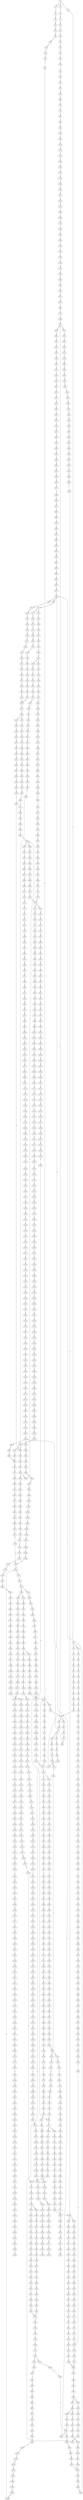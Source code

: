 strict digraph  {
	S0 -> S1 [ label = A ];
	S0 -> S2 [ label = T ];
	S0 -> S3 [ label = C ];
	S1 -> S4 [ label = A ];
	S2 -> S5 [ label = A ];
	S3 -> S6 [ label = T ];
	S4 -> S7 [ label = G ];
	S5 -> S8 [ label = C ];
	S6 -> S9 [ label = T ];
	S6 -> S10 [ label = C ];
	S7 -> S11 [ label = A ];
	S8 -> S12 [ label = C ];
	S9 -> S13 [ label = C ];
	S10 -> S14 [ label = C ];
	S11 -> S15 [ label = C ];
	S12 -> S16 [ label = T ];
	S13 -> S17 [ label = G ];
	S14 -> S18 [ label = G ];
	S15 -> S19 [ label = C ];
	S16 -> S20 [ label = G ];
	S17 -> S21 [ label = G ];
	S18 -> S22 [ label = T ];
	S19 -> S23 [ label = T ];
	S20 -> S24 [ label = T ];
	S21 -> S25 [ label = T ];
	S22 -> S26 [ label = T ];
	S23 -> S27 [ label = T ];
	S24 -> S28 [ label = C ];
	S25 -> S29 [ label = C ];
	S26 -> S30 [ label = C ];
	S27 -> S31 [ label = T ];
	S28 -> S32 [ label = C ];
	S29 -> S33 [ label = C ];
	S30 -> S34 [ label = C ];
	S31 -> S35 [ label = T ];
	S32 -> S36 [ label = T ];
	S33 -> S37 [ label = T ];
	S34 -> S38 [ label = T ];
	S35 -> S39 [ label = T ];
	S36 -> S40 [ label = T ];
	S37 -> S41 [ label = T ];
	S38 -> S42 [ label = T ];
	S39 -> S43 [ label = G ];
	S40 -> S44 [ label = G ];
	S41 -> S45 [ label = G ];
	S42 -> S46 [ label = A ];
	S43 -> S47 [ label = A ];
	S44 -> S48 [ label = A ];
	S44 -> S49 [ label = T ];
	S45 -> S50 [ label = A ];
	S46 -> S51 [ label = A ];
	S47 -> S52 [ label = A ];
	S48 -> S53 [ label = A ];
	S49 -> S54 [ label = A ];
	S50 -> S55 [ label = A ];
	S51 -> S56 [ label = A ];
	S52 -> S57 [ label = C ];
	S53 -> S58 [ label = C ];
	S54 -> S59 [ label = G ];
	S55 -> S58 [ label = C ];
	S56 -> S60 [ label = C ];
	S57 -> S61 [ label = A ];
	S58 -> S62 [ label = T ];
	S58 -> S63 [ label = A ];
	S59 -> S64 [ label = G ];
	S60 -> S65 [ label = A ];
	S61 -> S66 [ label = G ];
	S62 -> S67 [ label = T ];
	S63 -> S68 [ label = G ];
	S64 -> S69 [ label = A ];
	S65 -> S70 [ label = G ];
	S66 -> S71 [ label = T ];
	S67 -> S72 [ label = C ];
	S68 -> S73 [ label = G ];
	S69 -> S74 [ label = G ];
	S70 -> S75 [ label = G ];
	S71 -> S76 [ label = T ];
	S72 -> S77 [ label = A ];
	S73 -> S78 [ label = G ];
	S73 -> S79 [ label = T ];
	S74 -> S80 [ label = A ];
	S75 -> S81 [ label = T ];
	S76 -> S82 [ label = G ];
	S77 -> S83 [ label = A ];
	S78 -> S84 [ label = T ];
	S79 -> S85 [ label = C ];
	S80 -> S86 [ label = G ];
	S81 -> S87 [ label = C ];
	S82 -> S88 [ label = A ];
	S83 -> S89 [ label = C ];
	S84 -> S90 [ label = C ];
	S85 -> S91 [ label = C ];
	S86 -> S92 [ label = G ];
	S87 -> S93 [ label = T ];
	S88 -> S94 [ label = C ];
	S89 -> S95 [ label = C ];
	S89 -> S96 [ label = T ];
	S90 -> S97 [ label = C ];
	S91 -> S98 [ label = C ];
	S92 -> S99 [ label = T ];
	S93 -> S100 [ label = C ];
	S94 -> S101 [ label = T ];
	S95 -> S102 [ label = G ];
	S96 -> S103 [ label = G ];
	S97 -> S104 [ label = G ];
	S98 -> S105 [ label = T ];
	S99 -> S106 [ label = C ];
	S100 -> S107 [ label = T ];
	S101 -> S108 [ label = G ];
	S102 -> S109 [ label = G ];
	S103 -> S110 [ label = G ];
	S103 -> S111 [ label = C ];
	S104 -> S112 [ label = C ];
	S105 -> S113 [ label = T ];
	S106 -> S114 [ label = C ];
	S107 -> S115 [ label = C ];
	S108 -> S116 [ label = T ];
	S109 -> S117 [ label = C ];
	S110 -> S118 [ label = C ];
	S111 -> S119 [ label = C ];
	S112 -> S120 [ label = C ];
	S113 -> S121 [ label = C ];
	S114 -> S122 [ label = C ];
	S115 -> S123 [ label = C ];
	S116 -> S124 [ label = A ];
	S117 -> S125 [ label = C ];
	S118 -> S126 [ label = C ];
	S119 -> S127 [ label = C ];
	S120 -> S128 [ label = G ];
	S121 -> S129 [ label = T ];
	S121 -> S130 [ label = G ];
	S122 -> S131 [ label = A ];
	S122 -> S132 [ label = G ];
	S123 -> S133 [ label = G ];
	S124 -> S134 [ label = C ];
	S125 -> S135 [ label = C ];
	S126 -> S136 [ label = C ];
	S127 -> S137 [ label = T ];
	S128 -> S138 [ label = C ];
	S128 -> S139 [ label = G ];
	S129 -> S140 [ label = C ];
	S130 -> S141 [ label = C ];
	S131 -> S142 [ label = G ];
	S132 -> S143 [ label = G ];
	S133 -> S144 [ label = T ];
	S134 -> S145 [ label = A ];
	S135 -> S146 [ label = A ];
	S136 -> S147 [ label = A ];
	S137 -> S148 [ label = A ];
	S138 -> S149 [ label = A ];
	S139 -> S150 [ label = A ];
	S140 -> S151 [ label = G ];
	S141 -> S152 [ label = A ];
	S142 -> S153 [ label = A ];
	S143 -> S154 [ label = A ];
	S144 -> S155 [ label = A ];
	S145 -> S156 [ label = C ];
	S146 -> S157 [ label = G ];
	S147 -> S158 [ label = G ];
	S148 -> S159 [ label = G ];
	S149 -> S160 [ label = C ];
	S150 -> S161 [ label = A ];
	S151 -> S162 [ label = T ];
	S152 -> S163 [ label = C ];
	S153 -> S164 [ label = G ];
	S154 -> S165 [ label = G ];
	S155 -> S166 [ label = C ];
	S156 -> S167 [ label = T ];
	S157 -> S168 [ label = T ];
	S158 -> S169 [ label = G ];
	S159 -> S170 [ label = G ];
	S160 -> S171 [ label = G ];
	S161 -> S172 [ label = C ];
	S162 -> S173 [ label = A ];
	S163 -> S174 [ label = G ];
	S164 -> S175 [ label = C ];
	S165 -> S176 [ label = G ];
	S166 -> S177 [ label = A ];
	S167 -> S178 [ label = T ];
	S168 -> S179 [ label = T ];
	S169 -> S180 [ label = T ];
	S170 -> S181 [ label = T ];
	S171 -> S182 [ label = C ];
	S172 -> S183 [ label = T ];
	S173 -> S184 [ label = C ];
	S174 -> S185 [ label = T ];
	S175 -> S186 [ label = C ];
	S176 -> S187 [ label = C ];
	S177 -> S188 [ label = T ];
	S178 -> S189 [ label = G ];
	S179 -> S190 [ label = G ];
	S180 -> S191 [ label = G ];
	S181 -> S192 [ label = G ];
	S182 -> S193 [ label = G ];
	S183 -> S194 [ label = G ];
	S184 -> S195 [ label = G ];
	S185 -> S196 [ label = G ];
	S186 -> S197 [ label = A ];
	S187 -> S198 [ label = G ];
	S188 -> S199 [ label = G ];
	S189 -> S200 [ label = G ];
	S190 -> S201 [ label = T ];
	S191 -> S202 [ label = C ];
	S191 -> S203 [ label = G ];
	S192 -> S204 [ label = T ];
	S193 -> S205 [ label = C ];
	S194 -> S206 [ label = C ];
	S195 -> S207 [ label = G ];
	S196 -> S208 [ label = G ];
	S197 -> S209 [ label = C ];
	S198 -> S210 [ label = T ];
	S199 -> S211 [ label = G ];
	S200 -> S212 [ label = A ];
	S201 -> S213 [ label = G ];
	S202 -> S214 [ label = G ];
	S203 -> S215 [ label = G ];
	S204 -> S216 [ label = G ];
	S205 -> S217 [ label = A ];
	S206 -> S218 [ label = A ];
	S207 -> S219 [ label = C ];
	S208 -> S220 [ label = C ];
	S209 -> S221 [ label = G ];
	S210 -> S222 [ label = G ];
	S211 -> S223 [ label = C ];
	S212 -> S224 [ label = G ];
	S213 -> S225 [ label = C ];
	S214 -> S226 [ label = C ];
	S215 -> S227 [ label = C ];
	S216 -> S228 [ label = C ];
	S217 -> S229 [ label = G ];
	S218 -> S230 [ label = A ];
	S219 -> S231 [ label = T ];
	S220 -> S232 [ label = G ];
	S221 -> S233 [ label = G ];
	S222 -> S234 [ label = G ];
	S223 -> S235 [ label = G ];
	S224 -> S236 [ label = A ];
	S225 -> S237 [ label = G ];
	S226 -> S238 [ label = G ];
	S227 -> S239 [ label = T ];
	S228 -> S240 [ label = G ];
	S229 -> S241 [ label = C ];
	S230 -> S242 [ label = C ];
	S231 -> S243 [ label = A ];
	S232 -> S244 [ label = T ];
	S233 -> S245 [ label = T ];
	S234 -> S246 [ label = T ];
	S235 -> S247 [ label = C ];
	S236 -> S248 [ label = C ];
	S237 -> S249 [ label = T ];
	S238 -> S250 [ label = T ];
	S239 -> S251 [ label = T ];
	S240 -> S252 [ label = T ];
	S241 -> S253 [ label = C ];
	S242 -> S254 [ label = C ];
	S243 -> S255 [ label = C ];
	S244 -> S256 [ label = C ];
	S245 -> S257 [ label = T ];
	S246 -> S258 [ label = A ];
	S247 -> S259 [ label = C ];
	S248 -> S260 [ label = C ];
	S249 -> S261 [ label = C ];
	S250 -> S262 [ label = C ];
	S251 -> S263 [ label = C ];
	S252 -> S264 [ label = C ];
	S253 -> S265 [ label = G ];
	S254 -> S266 [ label = A ];
	S255 -> S267 [ label = T ];
	S256 -> S268 [ label = C ];
	S257 -> S269 [ label = A ];
	S258 -> S270 [ label = T ];
	S259 -> S271 [ label = C ];
	S260 -> S272 [ label = C ];
	S261 -> S273 [ label = G ];
	S262 -> S274 [ label = G ];
	S263 -> S275 [ label = G ];
	S264 -> S276 [ label = G ];
	S265 -> S277 [ label = G ];
	S266 -> S278 [ label = G ];
	S267 -> S279 [ label = G ];
	S268 -> S280 [ label = C ];
	S269 -> S281 [ label = C ];
	S270 -> S282 [ label = G ];
	S271 -> S283 [ label = C ];
	S272 -> S284 [ label = C ];
	S273 -> S285 [ label = A ];
	S274 -> S286 [ label = T ];
	S275 -> S287 [ label = A ];
	S276 -> S285 [ label = A ];
	S277 -> S288 [ label = C ];
	S277 -> S289 [ label = T ];
	S278 -> S290 [ label = A ];
	S279 -> S291 [ label = G ];
	S280 -> S292 [ label = C ];
	S281 -> S293 [ label = T ];
	S282 -> S294 [ label = A ];
	S283 -> S295 [ label = C ];
	S284 -> S296 [ label = C ];
	S285 -> S297 [ label = A ];
	S286 -> S298 [ label = G ];
	S287 -> S299 [ label = A ];
	S288 -> S300 [ label = A ];
	S289 -> S301 [ label = G ];
	S290 -> S302 [ label = A ];
	S291 -> S303 [ label = T ];
	S292 -> S304 [ label = A ];
	S293 -> S305 [ label = G ];
	S294 -> S306 [ label = G ];
	S295 -> S307 [ label = A ];
	S296 -> S308 [ label = C ];
	S297 -> S309 [ label = C ];
	S298 -> S310 [ label = C ];
	S299 -> S311 [ label = C ];
	S300 -> S312 [ label = C ];
	S301 -> S313 [ label = G ];
	S302 -> S314 [ label = C ];
	S303 -> S315 [ label = G ];
	S304 -> S316 [ label = C ];
	S305 -> S317 [ label = C ];
	S306 -> S318 [ label = C ];
	S307 -> S319 [ label = C ];
	S308 -> S320 [ label = T ];
	S309 -> S321 [ label = C ];
	S309 -> S322 [ label = A ];
	S310 -> S323 [ label = A ];
	S311 -> S324 [ label = A ];
	S312 -> S325 [ label = T ];
	S313 -> S326 [ label = A ];
	S314 -> S327 [ label = A ];
	S315 -> S328 [ label = C ];
	S316 -> S329 [ label = T ];
	S317 -> S330 [ label = A ];
	S318 -> S331 [ label = G ];
	S319 -> S332 [ label = T ];
	S320 -> S333 [ label = T ];
	S321 -> S334 [ label = T ];
	S322 -> S335 [ label = C ];
	S323 -> S336 [ label = T ];
	S324 -> S337 [ label = C ];
	S325 -> S338 [ label = T ];
	S326 -> S339 [ label = A ];
	S327 -> S340 [ label = G ];
	S328 -> S341 [ label = T ];
	S329 -> S342 [ label = T ];
	S330 -> S343 [ label = G ];
	S331 -> S344 [ label = G ];
	S332 -> S345 [ label = T ];
	S333 -> S346 [ label = C ];
	S334 -> S347 [ label = T ];
	S335 -> S348 [ label = C ];
	S336 -> S349 [ label = C ];
	S337 -> S350 [ label = G ];
	S338 -> S351 [ label = C ];
	S339 -> S352 [ label = G ];
	S340 -> S353 [ label = C ];
	S341 -> S354 [ label = A ];
	S342 -> S355 [ label = G ];
	S343 -> S356 [ label = A ];
	S344 -> S357 [ label = T ];
	S345 -> S358 [ label = T ];
	S346 -> S359 [ label = A ];
	S347 -> S360 [ label = C ];
	S348 -> S361 [ label = C ];
	S349 -> S362 [ label = C ];
	S350 -> S363 [ label = C ];
	S351 -> S364 [ label = A ];
	S352 -> S365 [ label = A ];
	S353 -> S366 [ label = C ];
	S354 -> S367 [ label = C ];
	S355 -> S368 [ label = A ];
	S356 -> S369 [ label = C ];
	S357 -> S370 [ label = C ];
	S358 -> S371 [ label = A ];
	S359 -> S372 [ label = G ];
	S360 -> S373 [ label = G ];
	S361 -> S374 [ label = G ];
	S362 -> S375 [ label = G ];
	S363 -> S376 [ label = G ];
	S364 -> S377 [ label = G ];
	S365 -> S378 [ label = A ];
	S366 -> S379 [ label = G ];
	S367 -> S380 [ label = T ];
	S368 -> S381 [ label = G ];
	S369 -> S382 [ label = G ];
	S370 -> S383 [ label = G ];
	S371 -> S384 [ label = G ];
	S372 -> S385 [ label = A ];
	S373 -> S386 [ label = T ];
	S374 -> S387 [ label = T ];
	S375 -> S388 [ label = C ];
	S376 -> S389 [ label = C ];
	S377 -> S390 [ label = C ];
	S378 -> S391 [ label = C ];
	S379 -> S392 [ label = T ];
	S380 -> S393 [ label = G ];
	S381 -> S394 [ label = C ];
	S382 -> S395 [ label = G ];
	S383 -> S396 [ label = C ];
	S384 -> S397 [ label = C ];
	S385 -> S398 [ label = G ];
	S386 -> S399 [ label = A ];
	S387 -> S400 [ label = A ];
	S388 -> S401 [ label = A ];
	S389 -> S402 [ label = A ];
	S390 -> S403 [ label = C ];
	S391 -> S404 [ label = G ];
	S392 -> S405 [ label = C ];
	S393 -> S406 [ label = T ];
	S394 -> S407 [ label = C ];
	S395 -> S408 [ label = A ];
	S396 -> S409 [ label = A ];
	S397 -> S410 [ label = C ];
	S398 -> S411 [ label = G ];
	S399 -> S412 [ label = C ];
	S400 -> S413 [ label = C ];
	S401 -> S414 [ label = C ];
	S402 -> S415 [ label = C ];
	S403 -> S416 [ label = G ];
	S404 -> S417 [ label = G ];
	S405 -> S418 [ label = C ];
	S406 -> S419 [ label = A ];
	S407 -> S420 [ label = G ];
	S408 -> S421 [ label = C ];
	S409 -> S422 [ label = C ];
	S410 -> S423 [ label = G ];
	S411 -> S424 [ label = T ];
	S412 -> S425 [ label = T ];
	S413 -> S426 [ label = G ];
	S414 -> S427 [ label = G ];
	S415 -> S428 [ label = G ];
	S416 -> S429 [ label = C ];
	S417 -> S430 [ label = C ];
	S418 -> S431 [ label = T ];
	S419 -> S432 [ label = A ];
	S420 -> S433 [ label = C ];
	S421 -> S434 [ label = A ];
	S422 -> S435 [ label = G ];
	S423 -> S436 [ label = T ];
	S424 -> S437 [ label = C ];
	S425 -> S438 [ label = T ];
	S426 -> S439 [ label = T ];
	S427 -> S440 [ label = T ];
	S428 -> S441 [ label = T ];
	S429 -> S442 [ label = C ];
	S430 -> S443 [ label = A ];
	S431 -> S444 [ label = C ];
	S432 -> S445 [ label = C ];
	S433 -> S446 [ label = C ];
	S434 -> S447 [ label = C ];
	S435 -> S448 [ label = C ];
	S436 -> S449 [ label = C ];
	S437 -> S450 [ label = C ];
	S438 -> S451 [ label = C ];
	S439 -> S452 [ label = C ];
	S440 -> S453 [ label = C ];
	S441 -> S454 [ label = C ];
	S442 -> S455 [ label = C ];
	S443 -> S456 [ label = C ];
	S444 -> S457 [ label = T ];
	S445 -> S458 [ label = A ];
	S446 -> S459 [ label = C ];
	S447 -> S460 [ label = A ];
	S448 -> S461 [ label = G ];
	S449 -> S462 [ label = C ];
	S450 -> S463 [ label = C ];
	S451 -> S464 [ label = A ];
	S452 -> S465 [ label = C ];
	S453 -> S466 [ label = G ];
	S454 -> S467 [ label = C ];
	S455 -> S468 [ label = C ];
	S456 -> S469 [ label = C ];
	S456 -> S470 [ label = T ];
	S457 -> S471 [ label = G ];
	S458 -> S472 [ label = C ];
	S459 -> S473 [ label = C ];
	S460 -> S474 [ label = C ];
	S461 -> S475 [ label = C ];
	S462 -> S476 [ label = C ];
	S463 -> S477 [ label = T ];
	S464 -> S478 [ label = A ];
	S465 -> S479 [ label = A ];
	S466 -> S480 [ label = A ];
	S467 -> S481 [ label = A ];
	S468 -> S482 [ label = T ];
	S469 -> S483 [ label = G ];
	S470 -> S484 [ label = G ];
	S471 -> S485 [ label = T ];
	S472 -> S486 [ label = A ];
	S473 -> S482 [ label = T ];
	S474 -> S487 [ label = C ];
	S475 -> S488 [ label = G ];
	S476 -> S489 [ label = A ];
	S477 -> S490 [ label = T ];
	S478 -> S491 [ label = G ];
	S479 -> S492 [ label = G ];
	S480 -> S493 [ label = G ];
	S481 -> S494 [ label = G ];
	S482 -> S495 [ label = T ];
	S482 -> S496 [ label = C ];
	S483 -> S497 [ label = G ];
	S484 -> S498 [ label = G ];
	S485 -> S499 [ label = C ];
	S486 -> S500 [ label = C ];
	S487 -> S501 [ label = T ];
	S488 -> S502 [ label = G ];
	S489 -> S503 [ label = C ];
	S490 -> S121 [ label = C ];
	S491 -> S504 [ label = C ];
	S492 -> S505 [ label = C ];
	S493 -> S506 [ label = C ];
	S494 -> S507 [ label = C ];
	S495 -> S508 [ label = C ];
	S496 -> S509 [ label = C ];
	S497 -> S510 [ label = G ];
	S498 -> S511 [ label = G ];
	S499 -> S512 [ label = G ];
	S500 -> S513 [ label = G ];
	S501 -> S514 [ label = C ];
	S502 -> S515 [ label = C ];
	S503 -> S516 [ label = C ];
	S504 -> S517 [ label = G ];
	S505 -> S518 [ label = G ];
	S506 -> S519 [ label = G ];
	S507 -> S520 [ label = T ];
	S507 -> S518 [ label = G ];
	S508 -> S521 [ label = A ];
	S509 -> S522 [ label = A ];
	S510 -> S523 [ label = A ];
	S511 -> S524 [ label = A ];
	S512 -> S525 [ label = T ];
	S513 -> S526 [ label = C ];
	S514 -> S527 [ label = T ];
	S515 -> S528 [ label = T ];
	S516 -> S529 [ label = A ];
	S517 -> S530 [ label = A ];
	S518 -> S531 [ label = A ];
	S519 -> S532 [ label = A ];
	S520 -> S533 [ label = T ];
	S521 -> S534 [ label = C ];
	S522 -> S535 [ label = C ];
	S523 -> S536 [ label = A ];
	S524 -> S537 [ label = A ];
	S525 -> S538 [ label = G ];
	S526 -> S539 [ label = T ];
	S527 -> S540 [ label = A ];
	S528 -> S541 [ label = G ];
	S529 -> S542 [ label = C ];
	S530 -> S543 [ label = G ];
	S531 -> S544 [ label = G ];
	S532 -> S545 [ label = G ];
	S533 -> S546 [ label = C ];
	S534 -> S547 [ label = G ];
	S535 -> S548 [ label = C ];
	S536 -> S549 [ label = T ];
	S537 -> S550 [ label = C ];
	S538 -> S551 [ label = G ];
	S539 -> S552 [ label = C ];
	S540 -> S553 [ label = G ];
	S541 -> S554 [ label = G ];
	S542 -> S555 [ label = C ];
	S543 -> S556 [ label = T ];
	S544 -> S557 [ label = T ];
	S545 -> S558 [ label = T ];
	S546 -> S559 [ label = A ];
	S547 -> S560 [ label = C ];
	S548 -> S561 [ label = C ];
	S549 -> S562 [ label = T ];
	S550 -> S563 [ label = T ];
	S551 -> S564 [ label = T ];
	S552 -> S565 [ label = C ];
	S553 -> S566 [ label = A ];
	S554 -> S567 [ label = A ];
	S555 -> S568 [ label = G ];
	S556 -> S569 [ label = C ];
	S557 -> S570 [ label = C ];
	S558 -> S571 [ label = C ];
	S559 -> S572 [ label = C ];
	S560 -> S573 [ label = T ];
	S561 -> S574 [ label = G ];
	S562 -> S575 [ label = G ];
	S563 -> S576 [ label = G ];
	S564 -> S577 [ label = A ];
	S565 -> S578 [ label = T ];
	S566 -> S579 [ label = A ];
	S567 -> S580 [ label = A ];
	S568 -> S581 [ label = A ];
	S569 -> S582 [ label = C ];
	S570 -> S583 [ label = C ];
	S570 -> S584 [ label = T ];
	S571 -> S585 [ label = G ];
	S572 -> S586 [ label = G ];
	S573 -> S587 [ label = C ];
	S574 -> S588 [ label = C ];
	S575 -> S589 [ label = A ];
	S576 -> S590 [ label = G ];
	S578 -> S591 [ label = A ];
	S579 -> S592 [ label = C ];
	S580 -> S593 [ label = T ];
	S581 -> S594 [ label = T ];
	S582 -> S595 [ label = C ];
	S583 -> S595 [ label = C ];
	S584 -> S596 [ label = C ];
	S585 -> S597 [ label = A ];
	S586 -> S598 [ label = C ];
	S587 -> S599 [ label = C ];
	S588 -> S600 [ label = C ];
	S589 -> S601 [ label = A ];
	S590 -> S602 [ label = A ];
	S591 -> S603 [ label = G ];
	S592 -> S604 [ label = G ];
	S593 -> S605 [ label = G ];
	S594 -> S606 [ label = C ];
	S595 -> S607 [ label = T ];
	S595 -> S608 [ label = G ];
	S596 -> S609 [ label = G ];
	S597 -> S610 [ label = A ];
	S598 -> S611 [ label = C ];
	S599 -> S612 [ label = G ];
	S600 -> S613 [ label = G ];
	S601 -> S614 [ label = C ];
	S602 -> S615 [ label = C ];
	S603 -> S616 [ label = A ];
	S604 -> S617 [ label = A ];
	S605 -> S618 [ label = G ];
	S606 -> S619 [ label = G ];
	S607 -> S620 [ label = C ];
	S608 -> S621 [ label = C ];
	S609 -> S622 [ label = T ];
	S610 -> S623 [ label = C ];
	S611 -> S624 [ label = C ];
	S612 -> S625 [ label = G ];
	S613 -> S626 [ label = G ];
	S614 -> S627 [ label = C ];
	S615 -> S628 [ label = C ];
	S616 -> S629 [ label = A ];
	S617 -> S630 [ label = G ];
	S618 -> S631 [ label = G ];
	S619 -> S632 [ label = G ];
	S620 -> S633 [ label = C ];
	S621 -> S634 [ label = C ];
	S622 -> S635 [ label = C ];
	S623 -> S636 [ label = C ];
	S624 -> S637 [ label = T ];
	S625 -> S638 [ label = T ];
	S626 -> S639 [ label = T ];
	S627 -> S640 [ label = C ];
	S628 -> S641 [ label = C ];
	S629 -> S642 [ label = C ];
	S630 -> S643 [ label = G ];
	S631 -> S644 [ label = G ];
	S632 -> S645 [ label = T ];
	S633 -> S646 [ label = G ];
	S634 -> S647 [ label = T ];
	S635 -> S648 [ label = T ];
	S636 -> S649 [ label = T ];
	S637 -> S650 [ label = T ];
	S638 -> S651 [ label = T ];
	S639 -> S652 [ label = C ];
	S640 -> S653 [ label = G ];
	S641 -> S654 [ label = G ];
	S642 -> S655 [ label = T ];
	S643 -> S656 [ label = T ];
	S644 -> S657 [ label = T ];
	S645 -> S658 [ label = T ];
	S646 -> S659 [ label = G ];
	S647 -> S660 [ label = G ];
	S648 -> S661 [ label = G ];
	S649 -> S662 [ label = G ];
	S650 -> S663 [ label = C ];
	S651 -> S664 [ label = G ];
	S652 -> S665 [ label = C ];
	S653 -> S666 [ label = T ];
	S654 -> S667 [ label = T ];
	S655 -> S668 [ label = T ];
	S656 -> S669 [ label = G ];
	S657 -> S670 [ label = C ];
	S658 -> S671 [ label = C ];
	S659 -> S672 [ label = T ];
	S660 -> S673 [ label = T ];
	S661 -> S674 [ label = T ];
	S662 -> S675 [ label = T ];
	S663 -> S676 [ label = A ];
	S664 -> S677 [ label = C ];
	S665 -> S678 [ label = C ];
	S666 -> S679 [ label = C ];
	S667 -> S680 [ label = C ];
	S668 -> S681 [ label = C ];
	S669 -> S682 [ label = T ];
	S670 -> S683 [ label = C ];
	S671 -> S684 [ label = C ];
	S672 -> S685 [ label = C ];
	S673 -> S686 [ label = C ];
	S674 -> S687 [ label = T ];
	S675 -> S688 [ label = C ];
	S676 -> S689 [ label = T ];
	S677 -> S690 [ label = A ];
	S678 -> S691 [ label = A ];
	S679 -> S692 [ label = T ];
	S680 -> S693 [ label = T ];
	S681 -> S694 [ label = A ];
	S682 -> S695 [ label = C ];
	S683 -> S696 [ label = G ];
	S684 -> S697 [ label = A ];
	S685 -> S698 [ label = T ];
	S686 -> S699 [ label = G ];
	S687 -> S700 [ label = C ];
	S688 -> S701 [ label = G ];
	S689 -> S702 [ label = C ];
	S690 -> S703 [ label = C ];
	S691 -> S704 [ label = G ];
	S692 -> S705 [ label = C ];
	S693 -> S706 [ label = C ];
	S694 -> S707 [ label = A ];
	S695 -> S708 [ label = C ];
	S696 -> S709 [ label = C ];
	S697 -> S710 [ label = G ];
	S698 -> S711 [ label = G ];
	S699 -> S712 [ label = C ];
	S700 -> S713 [ label = C ];
	S701 -> S714 [ label = C ];
	S702 -> S715 [ label = C ];
	S703 -> S716 [ label = T ];
	S704 -> S717 [ label = T ];
	S705 -> S718 [ label = G ];
	S706 -> S718 [ label = G ];
	S707 -> S89 [ label = C ];
	S708 -> S719 [ label = C ];
	S709 -> S720 [ label = C ];
	S710 -> S721 [ label = T ];
	S711 -> S722 [ label = G ];
	S712 -> S723 [ label = G ];
	S713 -> S724 [ label = G ];
	S714 -> S725 [ label = G ];
	S715 -> S726 [ label = A ];
	S716 -> S727 [ label = G ];
	S717 -> S728 [ label = G ];
	S718 -> S729 [ label = G ];
	S719 -> S730 [ label = T ];
	S720 -> S128 [ label = G ];
	S721 -> S731 [ label = G ];
	S722 -> S732 [ label = A ];
	S723 -> S733 [ label = C ];
	S724 -> S734 [ label = T ];
	S725 -> S733 [ label = C ];
	S726 -> S735 [ label = G ];
	S727 -> S736 [ label = G ];
	S728 -> S737 [ label = G ];
	S729 -> S738 [ label = C ];
	S730 -> S739 [ label = G ];
	S731 -> S740 [ label = G ];
	S732 -> S741 [ label = G ];
	S733 -> S742 [ label = G ];
	S733 -> S743 [ label = A ];
	S734 -> S744 [ label = G ];
	S735 -> S745 [ label = A ];
	S736 -> S746 [ label = T ];
	S737 -> S747 [ label = T ];
	S738 -> S748 [ label = A ];
	S739 -> S749 [ label = T ];
	S740 -> S750 [ label = T ];
	S741 -> S751 [ label = G ];
	S742 -> S752 [ label = A ];
	S743 -> S753 [ label = A ];
	S744 -> S754 [ label = G ];
	S745 -> S755 [ label = A ];
	S746 -> S756 [ label = C ];
	S747 -> S757 [ label = C ];
	S748 -> S758 [ label = C ];
	S749 -> S759 [ label = C ];
	S750 -> S760 [ label = C ];
	S751 -> S761 [ label = G ];
	S752 -> S762 [ label = G ];
	S753 -> S763 [ label = C ];
	S754 -> S764 [ label = C ];
	S755 -> S765 [ label = C ];
	S756 -> S766 [ label = G ];
	S757 -> S767 [ label = G ];
	S758 -> S768 [ label = C ];
	S759 -> S769 [ label = C ];
	S760 -> S767 [ label = G ];
	S761 -> S770 [ label = T ];
	S762 -> S771 [ label = C ];
	S763 -> S772 [ label = C ];
	S764 -> S773 [ label = C ];
	S765 -> S774 [ label = C ];
	S766 -> S775 [ label = T ];
	S767 -> S776 [ label = T ];
	S768 -> S777 [ label = G ];
	S769 -> S778 [ label = T ];
	S770 -> S779 [ label = G ];
	S771 -> S780 [ label = A ];
	S772 -> S781 [ label = C ];
	S773 -> S782 [ label = C ];
	S774 -> S783 [ label = A ];
	S774 -> S784 [ label = G ];
	S775 -> S785 [ label = C ];
	S776 -> S786 [ label = C ];
	S777 -> S787 [ label = A ];
	S778 -> S788 [ label = A ];
	S779 -> S789 [ label = T ];
	S780 -> S790 [ label = G ];
	S781 -> S791 [ label = G ];
	S782 -> S792 [ label = G ];
	S783 -> S793 [ label = G ];
	S783 -> S794 [ label = C ];
	S784 -> S795 [ label = G ];
	S785 -> S796 [ label = C ];
	S786 -> S797 [ label = C ];
	S787 -> S798 [ label = G ];
	S787 -> S799 [ label = A ];
	S788 -> S800 [ label = C ];
	S789 -> S801 [ label = T ];
	S790 -> S802 [ label = T ];
	S791 -> S803 [ label = T ];
	S792 -> S804 [ label = T ];
	S793 -> S805 [ label = A ];
	S794 -> S806 [ label = C ];
	S795 -> S807 [ label = A ];
	S796 -> S808 [ label = G ];
	S797 -> S808 [ label = G ];
	S798 -> S809 [ label = T ];
	S799 -> S810 [ label = T ];
	S800 -> S811 [ label = T ];
	S801 -> S812 [ label = C ];
	S802 -> S813 [ label = G ];
	S803 -> S814 [ label = A ];
	S804 -> S815 [ label = C ];
	S805 -> S816 [ label = C ];
	S806 -> S817 [ label = A ];
	S807 -> S818 [ label = C ];
	S808 -> S819 [ label = T ];
	S809 -> S820 [ label = C ];
	S810 -> S821 [ label = G ];
	S811 -> S822 [ label = A ];
	S812 -> S823 [ label = C ];
	S813 -> S824 [ label = C ];
	S814 -> S825 [ label = C ];
	S815 -> S826 [ label = C ];
	S816 -> S827 [ label = T ];
	S817 -> S828 [ label = C ];
	S818 -> S829 [ label = G ];
	S819 -> S830 [ label = C ];
	S820 -> S831 [ label = C ];
	S821 -> S832 [ label = T ];
	S822 -> S833 [ label = C ];
	S823 -> S834 [ label = A ];
	S824 -> S835 [ label = A ];
	S825 -> S836 [ label = A ];
	S826 -> S837 [ label = A ];
	S827 -> S838 [ label = C ];
	S828 -> S839 [ label = C ];
	S829 -> S840 [ label = C ];
	S830 -> S841 [ label = A ];
	S831 -> S842 [ label = A ];
	S831 -> S843 [ label = T ];
	S832 -> S844 [ label = A ];
	S833 -> S845 [ label = C ];
	S834 -> S846 [ label = G ];
	S835 -> S847 [ label = A ];
	S836 -> S848 [ label = G ];
	S837 -> S849 [ label = G ];
	S838 -> S850 [ label = C ];
	S839 -> S851 [ label = C ];
	S840 -> S852 [ label = C ];
	S841 -> S853 [ label = C ];
	S842 -> S854 [ label = G ];
	S843 -> S855 [ label = C ];
	S844 -> S856 [ label = G ];
	S845 -> S857 [ label = A ];
	S846 -> S858 [ label = C ];
	S847 -> S859 [ label = C ];
	S848 -> S860 [ label = C ];
	S849 -> S861 [ label = T ];
	S850 -> S862 [ label = C ];
	S851 -> S863 [ label = C ];
	S852 -> S864 [ label = C ];
	S853 -> S865 [ label = C ];
	S854 -> S866 [ label = T ];
	S854 -> S867 [ label = C ];
	S855 -> S868 [ label = G ];
	S856 -> S869 [ label = T ];
	S857 -> S870 [ label = G ];
	S858 -> S871 [ label = A ];
	S859 -> S872 [ label = A ];
	S860 -> S873 [ label = A ];
	S861 -> S874 [ label = A ];
	S862 -> S875 [ label = A ];
	S863 -> S876 [ label = T ];
	S864 -> S877 [ label = A ];
	S865 -> S878 [ label = C ];
	S865 -> S879 [ label = G ];
	S866 -> S880 [ label = A ];
	S867 -> S881 [ label = T ];
	S868 -> S882 [ label = A ];
	S869 -> S883 [ label = T ];
	S870 -> S884 [ label = G ];
	S871 -> S885 [ label = G ];
	S872 -> S886 [ label = G ];
	S873 -> S887 [ label = G ];
	S874 -> S888 [ label = G ];
	S875 -> S889 [ label = T ];
	S876 -> S890 [ label = T ];
	S877 -> S891 [ label = T ];
	S878 -> S892 [ label = T ];
	S879 -> S893 [ label = A ];
	S880 -> S894 [ label = G ];
	S881 -> S895 [ label = T ];
	S882 -> S896 [ label = A ];
	S883 -> S897 [ label = T ];
	S884 -> S898 [ label = A ];
	S885 -> S899 [ label = A ];
	S886 -> S900 [ label = C ];
	S887 -> S901 [ label = G ];
	S888 -> S902 [ label = C ];
	S889 -> S903 [ label = C ];
	S890 -> S904 [ label = C ];
	S891 -> S905 [ label = C ];
	S892 -> S906 [ label = G ];
	S893 -> S907 [ label = A ];
	S893 -> S908 [ label = G ];
	S894 -> S909 [ label = G ];
	S895 -> S546 [ label = C ];
	S896 -> S910 [ label = C ];
	S897 -> S911 [ label = C ];
	S898 -> S912 [ label = G ];
	S899 -> S913 [ label = T ];
	S900 -> S914 [ label = T ];
	S901 -> S915 [ label = T ];
	S902 -> S916 [ label = T ];
	S903 -> S917 [ label = T ];
	S904 -> S918 [ label = C ];
	S904 -> S919 [ label = G ];
	S905 -> S920 [ label = G ];
	S906 -> S921 [ label = T ];
	S907 -> S922 [ label = T ];
	S908 -> S923 [ label = T ];
	S909 -> S924 [ label = G ];
	S910 -> S925 [ label = T ];
	S911 -> S926 [ label = A ];
	S912 -> S927 [ label = A ];
	S913 -> S928 [ label = A ];
	S914 -> S929 [ label = A ];
	S915 -> S930 [ label = G ];
	S916 -> S931 [ label = C ];
	S917 -> S932 [ label = G ];
	S918 -> S933 [ label = T ];
	S919 -> S934 [ label = A ];
	S920 -> S935 [ label = T ];
	S921 -> S936 [ label = C ];
	S922 -> S937 [ label = C ];
	S923 -> S938 [ label = C ];
	S924 -> S939 [ label = T ];
	S925 -> S940 [ label = T ];
	S926 -> S941 [ label = C ];
	S927 -> S942 [ label = G ];
	S928 -> S943 [ label = A ];
	S929 -> S944 [ label = C ];
	S930 -> S945 [ label = C ];
	S931 -> S946 [ label = C ];
	S932 -> S947 [ label = C ];
	S933 -> S948 [ label = G ];
	S934 -> S949 [ label = T ];
	S935 -> S950 [ label = C ];
	S936 -> S951 [ label = C ];
	S937 -> S952 [ label = C ];
	S938 -> S831 [ label = C ];
	S939 -> S953 [ label = C ];
	S940 -> S954 [ label = C ];
	S941 -> S955 [ label = T ];
	S942 -> S956 [ label = T ];
	S943 -> S957 [ label = A ];
	S944 -> S958 [ label = G ];
	S945 -> S959 [ label = A ];
	S946 -> S960 [ label = A ];
	S947 -> S961 [ label = C ];
	S948 -> S962 [ label = T ];
	S949 -> S963 [ label = C ];
	S950 -> S964 [ label = C ];
	S951 -> S965 [ label = T ];
	S952 -> S966 [ label = T ];
	S953 -> S967 [ label = A ];
	S954 -> S968 [ label = A ];
	S955 -> S969 [ label = C ];
	S956 -> S970 [ label = C ];
	S957 -> S971 [ label = A ];
	S958 -> S972 [ label = A ];
	S959 -> S973 [ label = C ];
	S960 -> S974 [ label = C ];
	S961 -> S975 [ label = A ];
	S962 -> S976 [ label = C ];
	S963 -> S977 [ label = G ];
	S964 -> S978 [ label = T ];
	S965 -> S979 [ label = T ];
	S966 -> S980 [ label = C ];
	S967 -> S981 [ label = C ];
	S968 -> S982 [ label = A ];
	S969 -> S983 [ label = C ];
	S970 -> S984 [ label = A ];
	S971 -> S985 [ label = A ];
	S972 -> S986 [ label = G ];
	S973 -> S987 [ label = G ];
	S974 -> S988 [ label = C ];
	S975 -> S989 [ label = G ];
	S976 -> S990 [ label = C ];
	S977 -> S991 [ label = T ];
	S978 -> S992 [ label = C ];
	S979 -> S44 [ label = G ];
	S980 -> S993 [ label = G ];
	S981 -> S994 [ label = T ];
	S982 -> S89 [ label = C ];
	S983 -> S995 [ label = T ];
	S984 -> S996 [ label = G ];
	S985 -> S997 [ label = C ];
	S986 -> S998 [ label = A ];
	S987 -> S999 [ label = C ];
	S988 -> S1000 [ label = G ];
	S989 -> S1001 [ label = T ];
	S990 -> S1002 [ label = T ];
	S991 -> S1003 [ label = T ];
	S992 -> S1004 [ label = T ];
	S993 -> S1005 [ label = A ];
	S994 -> S1006 [ label = C ];
	S995 -> S1007 [ label = T ];
	S996 -> S1008 [ label = G ];
	S997 -> S1009 [ label = T ];
	S998 -> S1010 [ label = A ];
	S999 -> S1011 [ label = G ];
	S1000 -> S1012 [ label = G ];
	S1001 -> S1013 [ label = C ];
	S1002 -> S1014 [ label = T ];
	S1003 -> S1015 [ label = T ];
	S1004 -> S1016 [ label = T ];
	S1005 -> S1017 [ label = A ];
	S1006 -> S1018 [ label = G ];
	S1007 -> S1019 [ label = T ];
	S1008 -> S1020 [ label = A ];
	S1009 -> S1021 [ label = T ];
	S1010 -> S1022 [ label = C ];
	S1011 -> S1023 [ label = G ];
	S1012 -> S1024 [ label = A ];
	S1013 -> S1025 [ label = G ];
	S1014 -> S44 [ label = G ];
	S1015 -> S1026 [ label = G ];
	S1016 -> S1027 [ label = C ];
	S1017 -> S1028 [ label = C ];
	S1018 -> S1029 [ label = C ];
	S1019 -> S1030 [ label = C ];
	S1020 -> S1031 [ label = C ];
	S1021 -> S1032 [ label = T ];
	S1022 -> S1033 [ label = T ];
	S1023 -> S1034 [ label = T ];
	S1024 -> S1035 [ label = C ];
	S1025 -> S1036 [ label = T ];
	S1026 -> S1037 [ label = T ];
	S1027 -> S1038 [ label = T ];
	S1028 -> S925 [ label = T ];
	S1029 -> S1039 [ label = T ];
	S1030 -> S1040 [ label = A ];
	S1031 -> S1041 [ label = C ];
	S1032 -> S1042 [ label = G ];
	S1033 -> S1043 [ label = G ];
	S1034 -> S1044 [ label = G ];
	S1035 -> S1045 [ label = G ];
	S1036 -> S1046 [ label = A ];
	S1037 -> S1047 [ label = A ];
	S1038 -> S1048 [ label = C ];
	S1039 -> S1049 [ label = T ];
	S1040 -> S1050 [ label = T ];
	S1041 -> S1051 [ label = A ];
	S1042 -> S1052 [ label = C ];
	S1043 -> S1053 [ label = G ];
	S1044 -> S1054 [ label = C ];
	S1045 -> S1055 [ label = T ];
	S1046 -> S1056 [ label = A ];
	S1047 -> S1057 [ label = G ];
	S1048 -> S1058 [ label = G ];
	S1049 -> S1059 [ label = C ];
	S1050 -> S1060 [ label = C ];
	S1051 -> S1061 [ label = G ];
	S1052 -> S1062 [ label = C ];
	S1053 -> S1063 [ label = C ];
	S1054 -> S1064 [ label = C ];
	S1055 -> S1065 [ label = C ];
	S1056 -> S1066 [ label = G ];
	S1057 -> S1067 [ label = G ];
	S1058 -> S1068 [ label = G ];
	S1059 -> S1069 [ label = A ];
	S1060 -> S1070 [ label = C ];
	S1061 -> S1071 [ label = T ];
	S1062 -> S1072 [ label = G ];
	S1063 -> S1073 [ label = G ];
	S1064 -> S1074 [ label = G ];
	S1065 -> S1075 [ label = G ];
	S1066 -> S1076 [ label = A ];
	S1067 -> S1077 [ label = A ];
	S1068 -> S1078 [ label = A ];
	S1069 -> S1079 [ label = T ];
	S1070 -> S1080 [ label = A ];
	S1071 -> S1081 [ label = C ];
	S1072 -> S1082 [ label = T ];
	S1073 -> S1083 [ label = C ];
	S1074 -> S1084 [ label = C ];
	S1075 -> S1085 [ label = T ];
	S1076 -> S1086 [ label = C ];
	S1077 -> S1087 [ label = A ];
	S1078 -> S1088 [ label = G ];
	S1079 -> S1089 [ label = C ];
	S1080 -> S1090 [ label = G ];
	S1081 -> S1091 [ label = T ];
	S1082 -> S1092 [ label = A ];
	S1083 -> S1093 [ label = A ];
	S1084 -> S1094 [ label = A ];
	S1085 -> S1095 [ label = G ];
	S1086 -> S1096 [ label = G ];
	S1087 -> S1097 [ label = A ];
	S1088 -> S1098 [ label = A ];
	S1089 -> S1099 [ label = C ];
	S1090 -> S745 [ label = A ];
	S1091 -> S1100 [ label = C ];
	S1092 -> S1101 [ label = G ];
	S1093 -> S1102 [ label = G ];
	S1094 -> S1103 [ label = A ];
	S1095 -> S1104 [ label = A ];
	S1096 -> S1105 [ label = G ];
	S1097 -> S1106 [ label = G ];
	S1098 -> S1107 [ label = G ];
	S1099 -> S1108 [ label = A ];
	S1100 -> S1109 [ label = T ];
	S1101 -> S1110 [ label = C ];
	S1102 -> S1111 [ label = C ];
	S1103 -> S1112 [ label = C ];
	S1104 -> S1113 [ label = C ];
	S1105 -> S1114 [ label = C ];
	S1106 -> S1115 [ label = G ];
	S1107 -> S1116 [ label = G ];
	S1108 -> S735 [ label = G ];
	S1109 -> S1117 [ label = G ];
	S1110 -> S1118 [ label = C ];
	S1111 -> S1119 [ label = G ];
	S1112 -> S1120 [ label = C ];
	S1113 -> S1121 [ label = C ];
	S1114 -> S1122 [ label = T ];
	S1115 -> S1123 [ label = T ];
	S1116 -> S1124 [ label = T ];
	S1117 -> S1125 [ label = T ];
	S1118 -> S1126 [ label = G ];
	S1119 -> S1127 [ label = G ];
	S1120 -> S1128 [ label = A ];
	S1121 -> S1129 [ label = G ];
	S1122 -> S1130 [ label = C ];
	S1123 -> S1131 [ label = C ];
	S1124 -> S1132 [ label = C ];
	S1125 -> S1133 [ label = A ];
	S1126 -> S1134 [ label = G ];
	S1127 -> S1135 [ label = G ];
	S1128 -> S1136 [ label = G ];
	S1129 -> S1137 [ label = G ];
	S1130 -> S1138 [ label = T ];
	S1131 -> S1139 [ label = C ];
	S1132 -> S114 [ label = C ];
	S1134 -> S1140 [ label = T ];
	S1135 -> S1141 [ label = T ];
	S1136 -> S1142 [ label = T ];
	S1137 -> S1143 [ label = T ];
	S1138 -> S1144 [ label = C ];
	S1139 -> S1145 [ label = C ];
	S1140 -> S1146 [ label = G ];
	S1141 -> S1147 [ label = G ];
	S1142 -> S1148 [ label = C ];
	S1143 -> S1149 [ label = C ];
	S1144 -> S1150 [ label = G ];
	S1145 -> S1151 [ label = G ];
	S1146 -> S1152 [ label = A ];
	S1147 -> S1153 [ label = C ];
	S1148 -> S1154 [ label = G ];
	S1149 -> S1155 [ label = G ];
	S1150 -> S1156 [ label = A ];
	S1151 -> S1157 [ label = A ];
	S1152 -> S1158 [ label = C ];
	S1153 -> S1159 [ label = C ];
	S1154 -> S1160 [ label = C ];
	S1155 -> S1161 [ label = C ];
	S1156 -> S1162 [ label = A ];
	S1157 -> S1163 [ label = A ];
	S1158 -> S1164 [ label = G ];
	S1159 -> S1165 [ label = G ];
	S1160 -> S1166 [ label = G ];
	S1161 -> S1167 [ label = G ];
	S1162 -> S1168 [ label = G ];
	S1163 -> S1169 [ label = G ];
	S1164 -> S1170 [ label = T ];
	S1165 -> S1171 [ label = C ];
	S1166 -> S1172 [ label = C ];
	S1167 -> S1173 [ label = T ];
	S1168 -> S1174 [ label = T ];
	S1169 -> S1175 [ label = T ];
	S1170 -> S1176 [ label = G ];
	S1171 -> S1177 [ label = C ];
	S1172 -> S1178 [ label = A ];
	S1173 -> S1179 [ label = A ];
	S1174 -> S1180 [ label = C ];
	S1175 -> S1181 [ label = C ];
	S1176 -> S1182 [ label = G ];
	S1177 -> S1183 [ label = G ];
	S1178 -> S1184 [ label = G ];
	S1179 -> S1185 [ label = G ];
	S1180 -> S1186 [ label = G ];
	S1181 -> S1187 [ label = G ];
	S1182 -> S1188 [ label = G ];
	S1183 -> S1189 [ label = G ];
	S1184 -> S1190 [ label = C ];
	S1185 -> S1191 [ label = C ];
	S1186 -> S1192 [ label = C ];
	S1187 -> S1193 [ label = A ];
	S1188 -> S1194 [ label = T ];
	S1189 -> S1195 [ label = T ];
	S1190 -> S1196 [ label = C ];
	S1191 -> S1197 [ label = C ];
	S1192 -> S1198 [ label = G ];
	S1193 -> S1199 [ label = G ];
	S1194 -> S1200 [ label = A ];
	S1195 -> S1201 [ label = G ];
	S1196 -> S265 [ label = G ];
	S1197 -> S1202 [ label = G ];
	S1198 -> S1203 [ label = G ];
	S1199 -> S1204 [ label = G ];
	S1200 -> S1205 [ label = C ];
	S1201 -> S1206 [ label = G ];
	S1202 -> S1207 [ label = C ];
	S1203 -> S1208 [ label = C ];
	S1204 -> S1209 [ label = T ];
	S1205 -> S1210 [ label = T ];
	S1206 -> S1211 [ label = T ];
	S1207 -> S1212 [ label = T ];
	S1208 -> S1213 [ label = T ];
	S1209 -> S1214 [ label = A ];
	S1210 -> S1215 [ label = A ];
	S1211 -> S1216 [ label = G ];
	S1212 -> S1217 [ label = G ];
	S1213 -> S1218 [ label = A ];
	S1214 -> S1219 [ label = T ];
	S1215 -> S1220 [ label = T ];
	S1216 -> S1221 [ label = G ];
	S1217 -> S1222 [ label = G ];
	S1218 -> S1223 [ label = T ];
	S1219 -> S1224 [ label = A ];
	S1220 -> S1225 [ label = T ];
	S1221 -> S1226 [ label = A ];
	S1222 -> S1227 [ label = A ];
	S1223 -> S1228 [ label = A ];
	S1224 -> S1229 [ label = A ];
	S1225 -> S1230 [ label = G ];
	S1226 -> S1231 [ label = A ];
	S1227 -> S1232 [ label = A ];
	S1228 -> S1233 [ label = G ];
	S1229 -> S1234 [ label = G ];
	S1230 -> S1235 [ label = G ];
	S1231 -> S1236 [ label = C ];
	S1232 -> S1237 [ label = G ];
	S1233 -> S1238 [ label = T ];
	S1234 -> S1239 [ label = T ];
	S1235 -> S1240 [ label = A ];
	S1236 -> S1241 [ label = C ];
	S1237 -> S1242 [ label = A ];
	S1238 -> S1243 [ label = A ];
	S1239 -> S1244 [ label = C ];
	S1240 -> S1245 [ label = A ];
	S1241 -> S1246 [ label = T ];
	S1242 -> S1247 [ label = A ];
	S1243 -> S1248 [ label = G ];
	S1244 -> S1249 [ label = G ];
	S1245 -> S1250 [ label = C ];
	S1246 -> S1251 [ label = C ];
	S1247 -> S1252 [ label = C ];
	S1248 -> S1253 [ label = C ];
	S1249 -> S1254 [ label = T ];
	S1250 -> S1255 [ label = G ];
	S1251 -> S1256 [ label = G ];
	S1252 -> S404 [ label = G ];
	S1253 -> S1257 [ label = C ];
	S1254 -> S1258 [ label = G ];
	S1255 -> S1259 [ label = G ];
	S1256 -> S1260 [ label = G ];
	S1257 -> S1261 [ label = G ];
	S1258 -> S1262 [ label = G ];
	S1259 -> S1263 [ label = T ];
	S1260 -> S1264 [ label = C ];
	S1261 -> S1265 [ label = A ];
	S1262 -> S1266 [ label = T ];
	S1263 -> S1267 [ label = A ];
	S1264 -> S1268 [ label = A ];
	S1265 -> S1269 [ label = A ];
	S1266 -> S1270 [ label = A ];
	S1267 -> S1271 [ label = C ];
	S1268 -> S1272 [ label = C ];
	S1269 -> S1273 [ label = A ];
	S1270 -> S1274 [ label = C ];
	S1271 -> S1275 [ label = G ];
	S1272 -> S1276 [ label = G ];
	S1273 -> S1277 [ label = C ];
	S1274 -> S1278 [ label = C ];
	S1275 -> S1279 [ label = A ];
	S1276 -> S1280 [ label = C ];
	S1277 -> S1281 [ label = C ];
	S1278 -> S1282 [ label = G ];
	S1279 -> S1283 [ label = A ];
	S1280 -> S1284 [ label = G ];
	S1281 -> S1285 [ label = C ];
	S1282 -> S1286 [ label = G ];
	S1283 -> S1287 [ label = G ];
	S1284 -> S1288 [ label = C ];
	S1285 -> S1289 [ label = C ];
	S1286 -> S1290 [ label = T ];
	S1287 -> S1291 [ label = A ];
	S1288 -> S1292 [ label = G ];
	S1289 -> S1293 [ label = G ];
	S1290 -> S1294 [ label = G ];
	S1291 -> S1295 [ label = A ];
	S1292 -> S1296 [ label = C ];
	S1293 -> S1297 [ label = A ];
	S1294 -> S1298 [ label = G ];
	S1295 -> S1299 [ label = G ];
	S1296 -> S1300 [ label = G ];
	S1297 -> S1301 [ label = C ];
	S1298 -> S1302 [ label = T ];
	S1299 -> S1303 [ label = T ];
	S1300 -> S1304 [ label = T ];
	S1301 -> S1305 [ label = T ];
	S1302 -> S1306 [ label = T ];
	S1303 -> S1307 [ label = G ];
	S1304 -> S1308 [ label = C ];
	S1305 -> S1309 [ label = A ];
	S1306 -> S1310 [ label = A ];
	S1307 -> S1311 [ label = T ];
	S1308 -> S1312 [ label = G ];
	S1309 -> S1313 [ label = G ];
	S1310 -> S1314 [ label = G ];
	S1311 -> S1315 [ label = C ];
	S1312 -> S1316 [ label = A ];
	S1313 -> S1317 [ label = A ];
	S1314 -> S1318 [ label = A ];
	S1315 -> S1319 [ label = C ];
	S1316 -> S1320 [ label = C ];
	S1317 -> S1321 [ label = A ];
	S1318 -> S1322 [ label = A ];
	S1319 -> S1323 [ label = T ];
	S1320 -> S1324 [ label = G ];
	S1321 -> S1325 [ label = T ];
	S1322 -> S1326 [ label = G ];
	S1323 -> S1327 [ label = G ];
	S1324 -> S1328 [ label = C ];
	S1325 -> S1329 [ label = C ];
	S1326 -> S1330 [ label = G ];
	S1327 -> S1331 [ label = G ];
	S1328 -> S1332 [ label = G ];
	S1329 -> S1333 [ label = G ];
	S1330 -> S1334 [ label = G ];
	S1331 -> S1335 [ label = C ];
	S1332 -> S1336 [ label = C ];
	S1333 -> S1337 [ label = G ];
	S1334 -> S1338 [ label = G ];
	S1335 -> S1339 [ label = C ];
	S1336 -> S1340 [ label = C ];
	S1337 -> S1341 [ label = G ];
	S1338 -> S1342 [ label = G ];
	S1339 -> S1343 [ label = T ];
	S1340 -> S1344 [ label = T ];
	S1341 -> S1345 [ label = T ];
	S1342 -> S1346 [ label = T ];
	S1343 -> S1347 [ label = G ];
	S1344 -> S1348 [ label = C ];
	S1345 -> S1349 [ label = A ];
	S1346 -> S1350 [ label = C ];
	S1347 -> S1351 [ label = G ];
	S1348 -> S1352 [ label = G ];
	S1349 -> S1353 [ label = T ];
	S1350 -> S1354 [ label = C ];
	S1351 -> S1355 [ label = G ];
	S1352 -> S1356 [ label = G ];
	S1353 -> S1357 [ label = C ];
	S1354 -> S1358 [ label = G ];
	S1355 -> S1359 [ label = T ];
	S1356 -> S1360 [ label = G ];
	S1357 -> S1361 [ label = C ];
	S1358 -> S1362 [ label = T ];
	S1359 -> S1363 [ label = C ];
	S1360 -> S1364 [ label = C ];
	S1361 -> S1365 [ label = C ];
	S1362 -> S1366 [ label = C ];
	S1363 -> S1367 [ label = C ];
	S1364 -> S1368 [ label = T ];
	S1365 -> S1369 [ label = G ];
	S1366 -> S1370 [ label = G ];
	S1367 -> S1371 [ label = C ];
	S1368 -> S1372 [ label = C ];
	S1369 -> S1373 [ label = A ];
	S1370 -> S1374 [ label = G ];
	S1371 -> S1375 [ label = G ];
	S1372 -> S1376 [ label = A ];
	S1373 -> S1377 [ label = A ];
	S1374 -> S1378 [ label = A ];
	S1375 -> S1379 [ label = A ];
	S1376 -> S1380 [ label = C ];
	S1377 -> S1381 [ label = A ];
	S1378 -> S1382 [ label = A ];
	S1379 -> S1383 [ label = G ];
	S1380 -> S1384 [ label = G ];
	S1381 -> S1385 [ label = G ];
	S1382 -> S1386 [ label = C ];
	S1383 -> S1387 [ label = T ];
	S1384 -> S1388 [ label = T ];
	S1385 -> S1389 [ label = T ];
	S1386 -> S1390 [ label = T ];
	S1387 -> S1391 [ label = C ];
	S1388 -> S1392 [ label = C ];
	S1389 -> S1393 [ label = G ];
	S1390 -> S1394 [ label = A ];
	S1391 -> S1395 [ label = C ];
	S1392 -> S1396 [ label = C ];
	S1393 -> S1397 [ label = T ];
	S1394 -> S1398 [ label = C ];
	S1395 -> S1399 [ label = A ];
	S1396 -> S1400 [ label = A ];
	S1397 -> S1401 [ label = C ];
	S1398 -> S1402 [ label = A ];
	S1399 -> S854 [ label = G ];
	S1400 -> S1403 [ label = G ];
	S1401 -> S1404 [ label = G ];
	S1402 -> S1405 [ label = A ];
	S1403 -> S507 [ label = C ];
	S1404 -> S1406 [ label = T ];
	S1405 -> S1407 [ label = C ];
	S1406 -> S1408 [ label = C ];
	S1407 -> S1409 [ label = G ];
	S1408 -> S1410 [ label = G ];
	S1409 -> S1411 [ label = A ];
	S1410 -> S1412 [ label = G ];
	S1411 -> S1413 [ label = A ];
	S1412 -> S1414 [ label = A ];
	S1413 -> S1415 [ label = A ];
	S1414 -> S1416 [ label = A ];
	S1415 -> S1417 [ label = A ];
	S1416 -> S1418 [ label = C ];
	S1417 -> S1419 [ label = C ];
	S1418 -> S1420 [ label = A ];
	S1419 -> S1421 [ label = A ];
	S1420 -> S1422 [ label = G ];
	S1421 -> S1423 [ label = G ];
	S1422 -> S1424 [ label = G ];
	S1423 -> S1425 [ label = A ];
	S1424 -> S1426 [ label = A ];
	S1425 -> S1427 [ label = A ];
	S1426 -> S1428 [ label = A ];
	S1427 -> S1429 [ label = G ];
	S1428 -> S1430 [ label = T ];
	S1429 -> S1431 [ label = G ];
	S1430 -> S1432 [ label = A ];
	S1431 -> S1433 [ label = G ];
	S1432 -> S1434 [ label = G ];
	S1433 -> S1435 [ label = G ];
	S1434 -> S1436 [ label = T ];
	S1435 -> S1437 [ label = T ];
	S1436 -> S1438 [ label = C ];
	S1437 -> S1439 [ label = C ];
	S1438 -> S1440 [ label = T ];
	S1439 -> S1441 [ label = T ];
	S1440 -> S1442 [ label = C ];
	S1441 -> S1443 [ label = C ];
	S1442 -> S1444 [ label = T ];
	S1443 -> S1445 [ label = T ];
	S1444 -> S1446 [ label = C ];
	S1445 -> S1447 [ label = C ];
	S1446 -> S1448 [ label = T ];
	S1447 -> S1449 [ label = G ];
	S1448 -> S1450 [ label = G ];
	S1449 -> S1451 [ label = T ];
	S1450 -> S1452 [ label = A ];
	S1451 -> S1453 [ label = G ];
	S1452 -> S1454 [ label = G ];
	S1453 -> S1455 [ label = G ];
	S1454 -> S1456 [ label = T ];
	S1455 -> S1457 [ label = T ];
	S1456 -> S1458 [ label = A ];
	S1457 -> S1459 [ label = A ];
}
